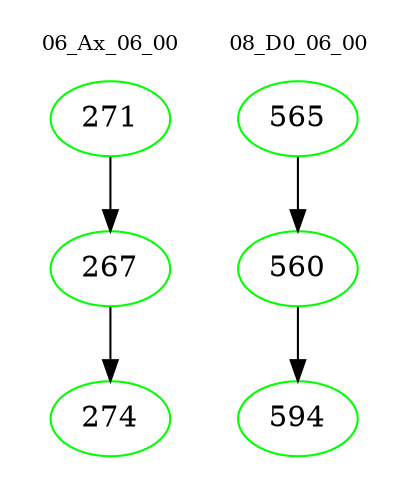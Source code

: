 digraph{
subgraph cluster_0 {
color = white
label = "06_Ax_06_00";
fontsize=10;
T0_271 [label="271", color="green"]
T0_271 -> T0_267 [color="black"]
T0_267 [label="267", color="green"]
T0_267 -> T0_274 [color="black"]
T0_274 [label="274", color="green"]
}
subgraph cluster_1 {
color = white
label = "08_D0_06_00";
fontsize=10;
T1_565 [label="565", color="green"]
T1_565 -> T1_560 [color="black"]
T1_560 [label="560", color="green"]
T1_560 -> T1_594 [color="black"]
T1_594 [label="594", color="green"]
}
}
